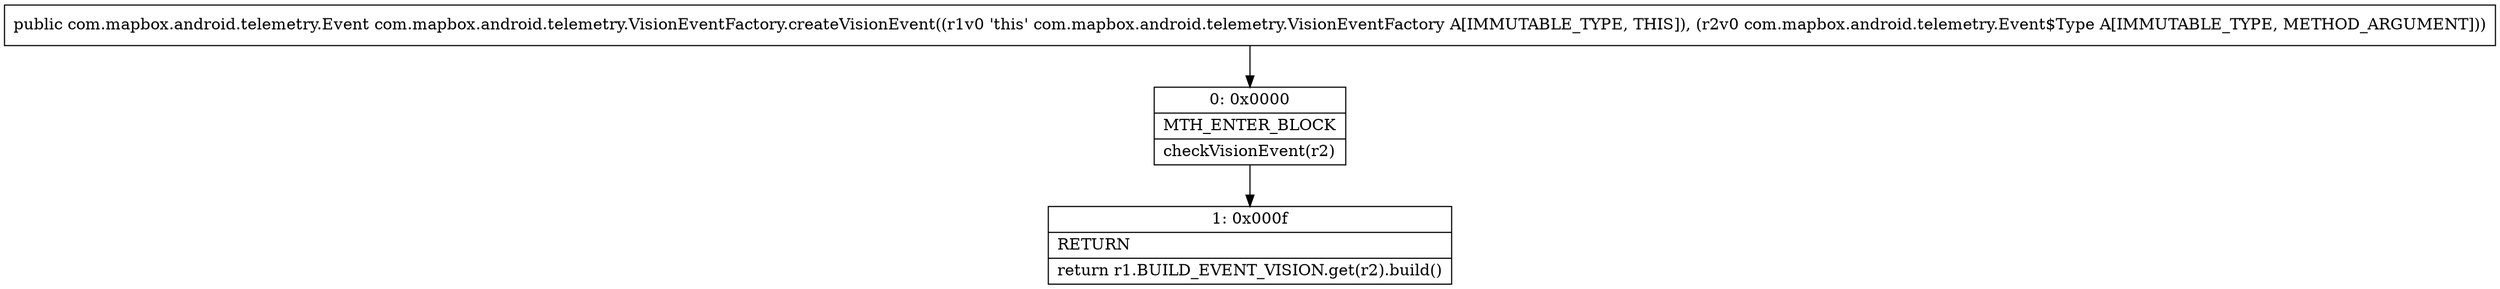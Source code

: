 digraph "CFG forcom.mapbox.android.telemetry.VisionEventFactory.createVisionEvent(Lcom\/mapbox\/android\/telemetry\/Event$Type;)Lcom\/mapbox\/android\/telemetry\/Event;" {
Node_0 [shape=record,label="{0\:\ 0x0000|MTH_ENTER_BLOCK\l|checkVisionEvent(r2)\l}"];
Node_1 [shape=record,label="{1\:\ 0x000f|RETURN\l|return r1.BUILD_EVENT_VISION.get(r2).build()\l}"];
MethodNode[shape=record,label="{public com.mapbox.android.telemetry.Event com.mapbox.android.telemetry.VisionEventFactory.createVisionEvent((r1v0 'this' com.mapbox.android.telemetry.VisionEventFactory A[IMMUTABLE_TYPE, THIS]), (r2v0 com.mapbox.android.telemetry.Event$Type A[IMMUTABLE_TYPE, METHOD_ARGUMENT])) }"];
MethodNode -> Node_0;
Node_0 -> Node_1;
}

